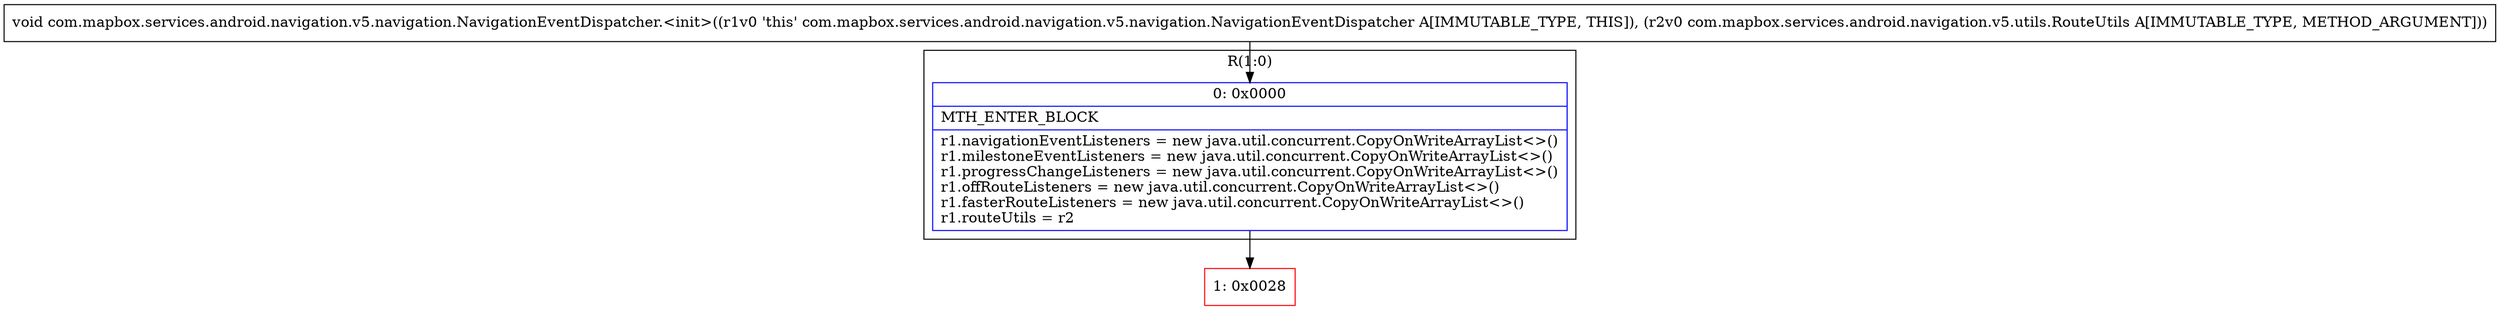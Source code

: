 digraph "CFG forcom.mapbox.services.android.navigation.v5.navigation.NavigationEventDispatcher.\<init\>(Lcom\/mapbox\/services\/android\/navigation\/v5\/utils\/RouteUtils;)V" {
subgraph cluster_Region_602973270 {
label = "R(1:0)";
node [shape=record,color=blue];
Node_0 [shape=record,label="{0\:\ 0x0000|MTH_ENTER_BLOCK\l|r1.navigationEventListeners = new java.util.concurrent.CopyOnWriteArrayList\<\>()\lr1.milestoneEventListeners = new java.util.concurrent.CopyOnWriteArrayList\<\>()\lr1.progressChangeListeners = new java.util.concurrent.CopyOnWriteArrayList\<\>()\lr1.offRouteListeners = new java.util.concurrent.CopyOnWriteArrayList\<\>()\lr1.fasterRouteListeners = new java.util.concurrent.CopyOnWriteArrayList\<\>()\lr1.routeUtils = r2\l}"];
}
Node_1 [shape=record,color=red,label="{1\:\ 0x0028}"];
MethodNode[shape=record,label="{void com.mapbox.services.android.navigation.v5.navigation.NavigationEventDispatcher.\<init\>((r1v0 'this' com.mapbox.services.android.navigation.v5.navigation.NavigationEventDispatcher A[IMMUTABLE_TYPE, THIS]), (r2v0 com.mapbox.services.android.navigation.v5.utils.RouteUtils A[IMMUTABLE_TYPE, METHOD_ARGUMENT])) }"];
MethodNode -> Node_0;
Node_0 -> Node_1;
}

